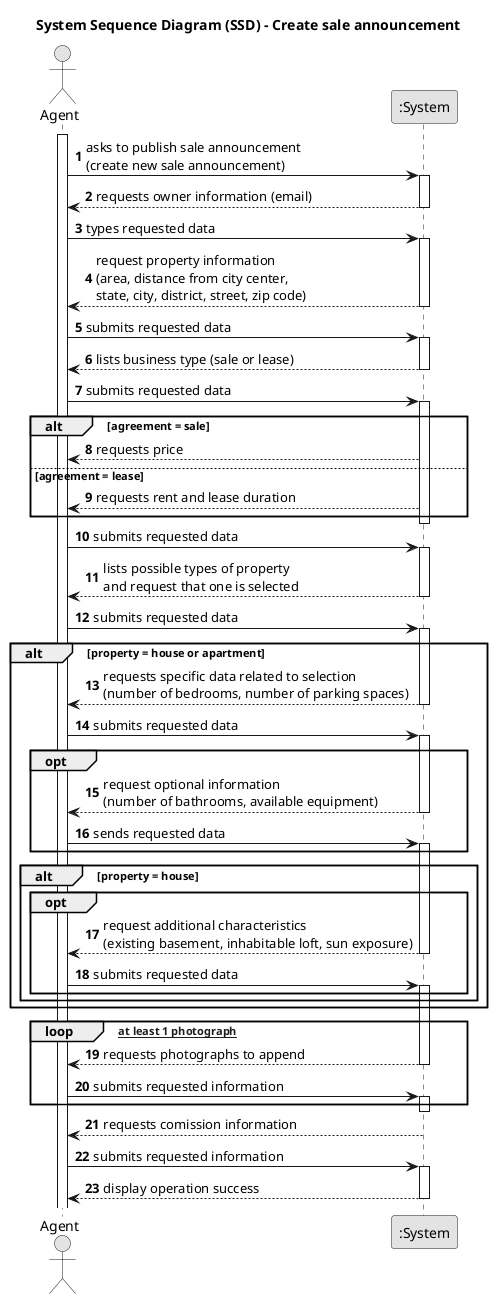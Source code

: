 @startuml System Sequence Diagram (SSD) - Create sale announcement
skinparam monochrome true
skinparam packageStyle rectangle
skinparam shadowing false

title System Sequence Diagram (SSD) - Create sale announcement

autonumber

actor "Agent" as Agent
participant ":System" as System

activate Agent

    Agent -> System : asks to publish sale announcement\n(create new sale announcement)
    activate System
        System --> Agent : requests owner information (email)
    deactivate System

    Agent -> System : types requested data
    activate System 
        System --> Agent : request property information\n(area, distance from city center,\nstate, city, district, street, zip code)
    deactivate System

    Agent -> System : submits requested data
    activate System
        System --> Agent : lists business type (sale or lease)
    deactivate System

    Agent -> System : submits requested data
    activate System 
        alt agreement = sale
            System --> Agent : requests price
        else agreement = lease
            System --> Agent : requests rent and lease duration
        end
    deactivate System

    Agent -> System : submits requested data
    activate System 
        System --> Agent : lists possible types of property\nand request that one is selected
    deactivate System

    Agent -> System : submits requested data
    alt property = house or apartment
        activate System 
            System --> Agent : requests specific data related to selection\n(number of bedrooms, number of parking spaces)
        deactivate System

        Agent -> System : submits requested data
        activate System 
        opt
                System --> Agent : request optional information\n(number of bathrooms, available equipment)
            deactivate System

            Agent -> System : sends requested data
            activate System 
        end
        alt property = house
            opt
                    System --> Agent : request additional characteristics\n(existing basement, inhabitable loft, sun exposure)
                deactivate System
                Agent -> System : submits requested data
                activate System 
            end
        end
    end

    loop [for at least 1 photograph]
            System --> Agent : requests photographs to append
        deactivate System
        Agent -> System : submits requested information
        activate System 
    end
    deactivate System

    activate System
        System --> Agent : requests comission information
    deactivate System

    Agent -> System : submits requested information
    activate System 
        System --> Agent : display operation success
    deactivate System

@enduml